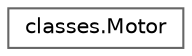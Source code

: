 digraph "Graphical Class Hierarchy"
{
 // LATEX_PDF_SIZE
  bgcolor="transparent";
  edge [fontname=Helvetica,fontsize=10,labelfontname=Helvetica,labelfontsize=10];
  node [fontname=Helvetica,fontsize=10,shape=box,height=0.2,width=0.4];
  rankdir="LR";
  Node0 [id="Node000000",label="classes.Motor",height=0.2,width=0.4,color="grey40", fillcolor="white", style="filled",URL="$classclasses_1_1_motor.html",tooltip=" "];
}
